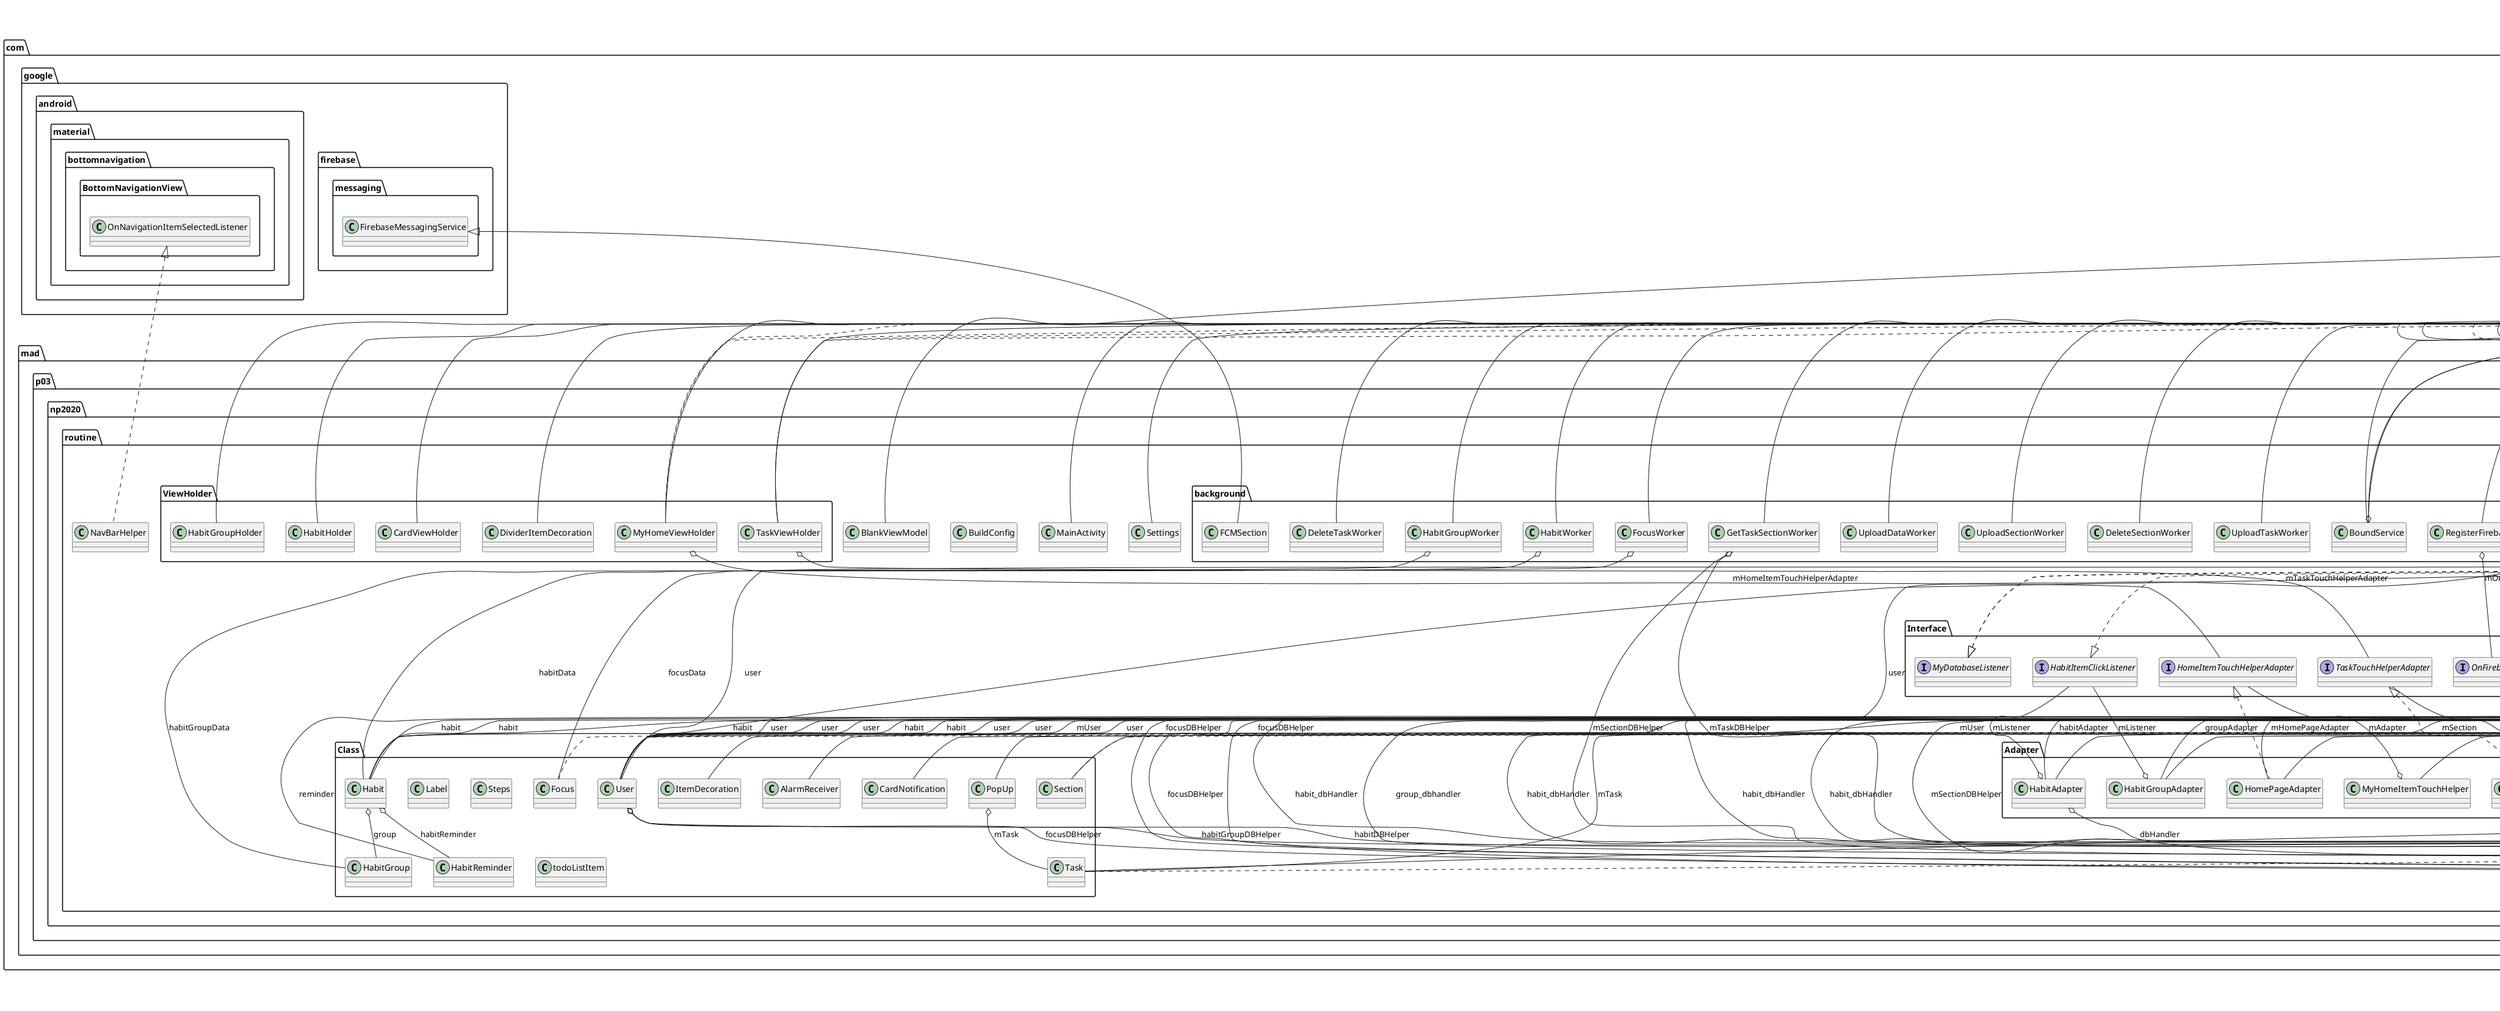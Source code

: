 @startuml

title __APP's Class Diagram__\n

  namespace com.mad.p03.np2020.routine {
    namespace Adapter {
      class com.mad.p03.np2020.routine.Adapter.CardAdapter {
      }
    }
  }
  

  namespace com.mad.p03.np2020.routine {
    namespace Adapter {
      class com.mad.p03.np2020.routine.Focus.Adapter.FocusAdapter {
      }
    }
  }
  

  namespace com.mad.p03.np2020.routine {
    namespace Adapter {
      class com.mad.p03.np2020.routine.Adapter.HabitAdapter {
      }
    }
  }
  

  namespace com.mad.p03.np2020.routine {
    namespace Adapter {
      class com.mad.p03.np2020.routine.Adapter.HabitGroupAdapter {
      }
    }
  }
  

  namespace com.mad.p03.np2020.routine {
    namespace Adapter {
      class com.mad.p03.np2020.routine.Adapter.HomePageAdapter {
      }
    }
  }
  

  namespace com.mad.p03.np2020.routine {
    namespace Adapter {
      class com.mad.p03.np2020.routine.Adapter.MyHomeItemTouchHelper {
      }
    }
  }
  

  namespace com.mad.p03.np2020.routine {
    namespace Adapter {
      class com.mad.p03.np2020.routine.Adapter.MySpinnerBackgroundAdapter {
      }
    }
  }
  

  namespace com.mad.p03.np2020.routine {
    namespace Adapter {
      class com.mad.p03.np2020.routine.Adapter.MySpinnerColorAdapter {
      }
    }
  }
  

  namespace com.mad.p03.np2020.routine {
    namespace Adapter {
      class com.mad.p03.np2020.routine.Adapter.MySpinnerIconsAdapter {
      }
    }
  }
  

  namespace com.mad.p03.np2020.routine {
    namespace Adapter {
      class com.mad.p03.np2020.routine.Adapter.MyTaskTouchHelper {
      }
    }
  }
  

  namespace com.mad.p03.np2020.routine {
    namespace Adapter {
      class com.mad.p03.np2020.routine.Adapter.TaskAdapter {
      }
    }
  }
  

  namespace com.mad.p03.np2020.routine {
    class com.mad.p03.np2020.routine.BlankViewModel {
    }
  }
  

  namespace com.mad.p03.np2020.routine {
    class com.mad.p03.np2020.routine.BuildConfig {
    }
  }
  

  namespace com.mad.p03.np2020.routine {
    class com.mad.p03.np2020.routine.CardActivity {
    }
  }
  

  namespace com.mad.p03.np2020.routine {
    namespace Class {
      class com.mad.p03.np2020.routine.Class.AlarmReceiver {
      }
    }
  }
  

  namespace com.mad.p03.np2020.routine {
    namespace Class {
      class com.mad.p03.np2020.routine.Class.CardNotification {
      }
    }
  }
  

  namespace com.mad.p03.np2020.routine {
    namespace Class {
      class com.mad.p03.np2020.routine.Class.Focus {
      }
    }
  }
  

  namespace com.mad.p03.np2020.routine {
    namespace Class {
      class com.mad.p03.np2020.routine.Class.Habit {
      }
    }
  }
  

  namespace com.mad.p03.np2020.routine {
    namespace Class {
      class com.mad.p03.np2020.routine.Class.HabitGroup {
      }
    }
  }
  

  namespace com.mad.p03.np2020.routine {
    namespace Class {
      class com.mad.p03.np2020.routine.Class.HabitReminder {
      }
    }
  }
  

  namespace com.mad.p03.np2020.routine {
    namespace Class {
      class com.mad.p03.np2020.routine.Class.ItemDecoration {
      }
    }
  }
  

  namespace com.mad.p03.np2020.routine {
    namespace Class {
      class com.mad.p03.np2020.routine.Class.Label {
      }
    }
  }
  

  namespace com.mad.p03.np2020.routine {
    namespace Class {
      class com.mad.p03.np2020.routine.Class.PopUp {
      }
    }
  }
  

  namespace com.mad.p03.np2020.routine {
    namespace Class {
      class com.mad.p03.np2020.routine.Class.Section {
      }
    }
  }
  

  namespace com.mad.p03.np2020.routine {
    namespace Class {
      class com.mad.p03.np2020.routine.Class.Steps {
      }
    }
  }
  

  namespace com.mad.p03.np2020.routine {
    namespace Class {
      class com.mad.p03.np2020.routine.Class.Task {
      }
    }
  }
  

  namespace com.mad.p03.np2020.routine {
    namespace Class {
      class com.mad.p03.np2020.routine.Class.User {
      }
    }
  }
  

  namespace com.mad.p03.np2020.routine {
    namespace Class {
      class com.mad.p03.np2020.routine.Class.todoListItem {
      }
    }
  }
  

  namespace com.mad.p03.np2020.routine {
    class com.mad.p03.np2020.routine.Focus.FocusActivity {
    }
  }
  

  namespace com.mad.p03.np2020.routine {
    namespace Fragment {
      class com.mad.p03.np2020.routine.Focus.Fragment.HistoryFragment {
      }
    }
  }
  

  namespace com.mad.p03.np2020.routine {
    namespace Fragment {
      class com.mad.p03.np2020.routine.Fragment.NotesFragment {
      }
    }
  }
  

  namespace com.mad.p03.np2020.routine {
    namespace Fragment {
      class com.mad.p03.np2020.routine.Fragment.StepsFragment {
      }
    }
  }
  

  namespace com.mad.p03.np2020.routine {
    class com.mad.p03.np2020.routine.HabitActivity {
    }
  }
  

  namespace com.mad.p03.np2020.routine {
    class com.mad.p03.np2020.routine.HabitAddActivity {
    }
  }
  

  namespace com.mad.p03.np2020.routine {
    class com.mad.p03.np2020.routine.HabitEditActivity {
    }
  }
  

  namespace com.mad.p03.np2020.routine {
    class com.mad.p03.np2020.routine.HabitGroupActivity {
    }
  }
  

  namespace com.mad.p03.np2020.routine {
    class com.mad.p03.np2020.routine.HabitReminderActivity {
    }
  }
  

  namespace com.mad.p03.np2020.routine {
    class com.mad.p03.np2020.routine.HabitViewActivity {
    }
  }
  

  namespace com.mad.p03.np2020.routine {
    class com.mad.p03.np2020.routine.Home {
    }
  }
  

  namespace com.mad.p03.np2020.routine {
    namespace Interface {
      interface com.mad.p03.np2020.routine.Interface.HomeItemTouchHelperAdapter {
      }
    }
  }
  

  namespace com.mad.p03.np2020.routine {
    namespace Interface {
      interface com.mad.p03.np2020.routine.Interface.MyDatabaseListener {
      }
    }
  }
  

  namespace com.mad.p03.np2020.routine {
    namespace Interface {
      interface com.mad.p03.np2020.routine.Interface.OnFirebaseAuth {
      }
    }
  }
  

  namespace com.mad.p03.np2020.routine {
    namespace Interface {
      interface com.mad.p03.np2020.routine.Interface.HabitItemClickListener {
      }
    }
  }
  

  namespace com.mad.p03.np2020.routine {
    namespace Interface {
      interface com.mad.p03.np2020.routine.Interface.TaskTouchHelperAdapter {
      }
    }
  }
  

  namespace com.mad.p03.np2020.routine {
    class com.mad.p03.np2020.routine.LoginActivity {
    }
  }
  

  namespace com.mad.p03.np2020.routine {
    class com.mad.p03.np2020.routine.MainActivity {
    }
  }
  

  namespace com.mad.p03.np2020.routine {
    class com.mad.p03.np2020.routine.NavBarHelper {
    }
  }
  

  namespace com.mad.p03.np2020.routine {
    class com.mad.p03.np2020.routine.RegisterActivity {
    }
  }
  

  namespace com.mad.p03.np2020.routine {
    class com.mad.p03.np2020.routine.Settings {
    }
  }
  

  namespace com.mad.p03.np2020.routine {
    class com.mad.p03.np2020.routine.TaskActivity {
    }
  }
  

  namespace com.mad.p03.np2020.routine {
    namespace ViewHolder {
      class com.mad.p03.np2020.routine.ViewHolder.CardViewHolder {
      }
    }
  }
  

  namespace com.mad.p03.np2020.routine {
    namespace ViewHolder {
      class com.mad.p03.np2020.routine.ViewHolder.DividerItemDecoration {
      }
    }
  }
  

  namespace com.mad.p03.np2020.routine {
    namespace ViewHolder {
      class com.mad.p03.np2020.routine.Focus.ViewHolder.FocusViewHolder {
      }
    }
  }
  

  namespace com.mad.p03.np2020.routine {
    namespace ViewHolder {
      class com.mad.p03.np2020.routine.ViewHolder.HabitGroupHolder {
      }
    }
  }
  

  namespace com.mad.p03.np2020.routine {
    namespace ViewHolder {
      class com.mad.p03.np2020.routine.ViewHolder.HabitHolder {
      }
    }
  }
  

  namespace com.mad.p03.np2020.routine {
    namespace ViewHolder {
      class com.mad.p03.np2020.routine.ViewHolder.MyHomeViewHolder {
      }
    }
  }
  

  namespace com.mad.p03.np2020.routine {
    namespace ViewHolder {
      class com.mad.p03.np2020.routine.ViewHolder.TaskViewHolder {
      }
    }
  }
  

  namespace com.mad.p03.np2020.routine {
    namespace background {
      class com.mad.p03.np2020.routine.background.BoundService {
      }
    }
  }
  

  namespace com.mad.p03.np2020.routine {
    namespace background {
      class com.mad.p03.np2020.routine.background.DeleteSectionWorker {
      }
    }
  }
  

  namespace com.mad.p03.np2020.routine {
    namespace background {
      class com.mad.p03.np2020.routine.background.DeleteTaskWorker {
      }
    }
  }
  

  namespace com.mad.p03.np2020.routine {
    namespace background {
      class com.mad.p03.np2020.routine.background.FCMSection {
      }
    }
  }
  

  namespace com.mad.p03.np2020.routine {
    namespace background {
      class com.mad.p03.np2020.routine.background.FocusWorker {
      }
    }
  }
  

  namespace com.mad.p03.np2020.routine {
    namespace background {
      class com.mad.p03.np2020.routine.background.GetTaskSectionWorker {
      }
    }
  }
  

  namespace com.mad.p03.np2020.routine {
    namespace background {
      class com.mad.p03.np2020.routine.background.HabitGroupWorker {
      }
    }
  }
  

  namespace com.mad.p03.np2020.routine {
    namespace background {
      class com.mad.p03.np2020.routine.background.HabitWorker {
      }
    }
  }
  

  namespace com.mad.p03.np2020.routine {
    namespace background {
      class com.mad.p03.np2020.routine.background.RegisterFirebaseUser {
      }
    }
  }
  

  namespace com.mad.p03.np2020.routine {
    namespace background {
      class com.mad.p03.np2020.routine.background.UploadDataWorker {
      }
    }
  }
  

  namespace com.mad.p03.np2020.routine {
    namespace background {
      class com.mad.p03.np2020.routine.background.UploadSectionWorker {
      }
    }
  }
  

  namespace com.mad.p03.np2020.routine {
    namespace background {
      class com.mad.p03.np2020.routine.background.UploadTaskWorker {
      }
    }
  }
  

  namespace com.mad.p03.np2020.routine {
    namespace database {
      class com.mad.p03.np2020.routine.database.DBHelper {
      }
    }
  }
  

  namespace com.mad.p03.np2020.routine {
    namespace database {
      class com.mad.p03.np2020.routine.database.FocusDBHelper {
      }
    }
  }
  

  namespace com.mad.p03.np2020.routine {
    namespace database {
      class com.mad.p03.np2020.routine.database.HabitDBHelper {
      }
    }
  }
  

  namespace com.mad.p03.np2020.routine {
    namespace database {
      class com.mad.p03.np2020.routine.database.HabitGroupDBHelper {
      }
    }
  }
  

  namespace com.mad.p03.np2020.routine {
    namespace database {
      class com.mad.p03.np2020.routine.database.SectionDBHelper {
      }
    }
  }
  

  namespace com.mad.p03.np2020.routine {
    namespace database {
      class com.mad.p03.np2020.routine.database.TaskDBHelper {
      }
    }
  }
  

  namespace com.mad.p03.np2020.routine {
    namespace database {
      class com.mad.p03.np2020.routine.database.UserDBHelper {
      }
    }
  }
  

  com.mad.p03.np2020.routine.Adapter.CardAdapter -up-|> androidx.recyclerview.widget.RecyclerView.Adapter
  com.mad.p03.np2020.routine.Focus.Adapter.FocusAdapter -up-|> androidx.recyclerview.widget.RecyclerView.Adapter
  com.mad.p03.np2020.routine.Focus.Adapter.FocusAdapter o-- com.mad.p03.np2020.routine.database.FocusDBHelper : focusDBHelper
  com.mad.p03.np2020.routine.Focus.Adapter.FocusAdapter o-- com.mad.p03.np2020.routine.Class.User : user
  com.mad.p03.np2020.routine.Adapter.HabitAdapter -up-|> androidx.recyclerview.widget.RecyclerView.Adapter
  com.mad.p03.np2020.routine.Adapter.HabitAdapter o-- com.mad.p03.np2020.routine.Class.Habit.HabitList : _habitList
  com.mad.p03.np2020.routine.Adapter.HabitAdapter o-- com.mad.p03.np2020.routine.database.HabitDBHelper : dbHandler
  com.mad.p03.np2020.routine.Adapter.HabitAdapter o-- com.mad.p03.np2020.routine.Interface.HabitItemClickListener : mListener
  com.mad.p03.np2020.routine.Adapter.HabitGroupAdapter -up-|> androidx.recyclerview.widget.RecyclerView.Adapter
  com.mad.p03.np2020.routine.Adapter.HabitGroupAdapter o-- com.mad.p03.np2020.routine.Interface.HabitItemClickListener : mListener
  com.mad.p03.np2020.routine.Adapter.HomePageAdapter .up.|> com.mad.p03.np2020.routine.Interface.HomeItemTouchHelperAdapter
  com.mad.p03.np2020.routine.Adapter.HomePageAdapter -up-|> androidx.recyclerview.widget.RecyclerView.Adapter
  com.mad.p03.np2020.routine.Adapter.MyHomeItemTouchHelper -up-|> androidx.recyclerview.widget.ItemTouchHelper.Callback
  com.mad.p03.np2020.routine.Adapter.MyHomeItemTouchHelper o-- com.mad.p03.np2020.routine.Interface.HomeItemTouchHelperAdapter : mAdapter
  com.mad.p03.np2020.routine.Adapter.MySpinnerBackgroundAdapter -up-|> android.widget.BaseAdapter
  com.mad.p03.np2020.routine.Adapter.MySpinnerColorAdapter -up-|> android.widget.BaseAdapter
  com.mad.p03.np2020.routine.Adapter.MySpinnerIconsAdapter -up-|> android.widget.BaseAdapter
  com.mad.p03.np2020.routine.Adapter.MyTaskTouchHelper -up-|> androidx.recyclerview.widget.ItemTouchHelper.Callback
  com.mad.p03.np2020.routine.Adapter.MyTaskTouchHelper o-- com.mad.p03.np2020.routine.Interface.TaskTouchHelperAdapter : mTaskTouchHelperAdapter
  com.mad.p03.np2020.routine.Adapter.TaskAdapter .up.|> com.mad.p03.np2020.routine.Interface.TaskTouchHelperAdapter
  com.mad.p03.np2020.routine.Adapter.TaskAdapter -up-|> androidx.recyclerview.widget.RecyclerView.Adapter
  com.mad.p03.np2020.routine.Adapter.TaskAdapter o-- com.mad.p03.np2020.routine.database.TaskDBHelper : mTaskDBHelper
  com.mad.p03.np2020.routine.BlankViewModel -up-|> androidx.lifecycle.ViewModel
  com.mad.p03.np2020.routine.CardActivity -up-|> androidx.appcompat.app.AppCompatActivity
  com.mad.p03.np2020.routine.CardActivity o-- com.mad.p03.np2020.routine.Class.Task : mTask
  com.mad.p03.np2020.routine.CardActivity o-- com.mad.p03.np2020.routine.database.TaskDBHelper : mTaskDBHelper
  com.mad.p03.np2020.routine.Class.AlarmReceiver -up-|> android.content.BroadcastReceiver
  com.mad.p03.np2020.routine.Class.AlarmReceiver o-- com.mad.p03.np2020.routine.Class.Habit.HabitList : habitList
  com.mad.p03.np2020.routine.Class.CardNotification -up-|> android.content.BroadcastReceiver
  com.mad.p03.np2020.routine.Class.Focus .up.|> android.os.Parcelable
  com.mad.p03.np2020.routine.Class.Habit o-- com.mad.p03.np2020.routine.Class.HabitGroup : group
  com.mad.p03.np2020.routine.Class.Habit o-- com.mad.p03.np2020.routine.Class.HabitReminder : habitReminder
  com.mad.p03.np2020.routine.Class.ItemDecoration -up-|> androidx.recyclerview.widget.RecyclerView.ItemDecoration
  com.mad.p03.np2020.routine.Class.PopUp -up-|> android.app.Activity
  com.mad.p03.np2020.routine.Class.PopUp o-- com.mad.p03.np2020.routine.Class.Task : mTask
  com.mad.p03.np2020.routine.Class.Section .up.|> java.io.Serializable
  com.mad.p03.np2020.routine.Class.Task .up.|> java.io.Serializable
  com.mad.p03.np2020.routine.Class.User .up.|> android.os.Parcelable
  com.mad.p03.np2020.routine.Class.User o-- com.mad.p03.np2020.routine.database.FocusDBHelper : focusDBHelper
  com.mad.p03.np2020.routine.Class.User o-- com.mad.p03.np2020.routine.database.HabitDBHelper : habitDBHelper
  com.mad.p03.np2020.routine.Class.User o-- com.mad.p03.np2020.routine.database.HabitGroupDBHelper : habitGroupDBHelper
  com.mad.p03.np2020.routine.Focus.FocusActivity .up.|> android.view.View.OnClickListener
  com.mad.p03.np2020.routine.Focus.FocusActivity .up.|> android.view.View.OnFocusChangeListener
  com.mad.p03.np2020.routine.Focus.FocusActivity .up.|> android.view.View.OnLongClickListener
  com.mad.p03.np2020.routine.Focus.FocusActivity .up.|> android.view.View.OnTouchListener
  com.mad.p03.np2020.routine.Focus.FocusActivity .up.|> androidx.lifecycle.LifecycleObserver
  com.mad.p03.np2020.routine.Focus.FocusActivity .up.|> com.mad.p03.np2020.routine.Focus.Fragment.HistoryFragment.OnFragmentInteractionListener
  com.mad.p03.np2020.routine.Focus.FocusActivity -up-|> androidx.appcompat.app.AppCompatActivity
  com.mad.p03.np2020.routine.Focus.FocusActivity o-- com.mad.p03.np2020.routine.background.BoundService : boundService
  com.mad.p03.np2020.routine.Focus.FocusActivity o-- com.mad.p03.np2020.routine.database.FocusDBHelper : focusDBHelper
  com.mad.p03.np2020.routine.Focus.FocusActivity o-- com.mad.p03.np2020.routine.Class.User : user
  com.mad.p03.np2020.routine.Focus.FocusActivity o-- com.mad.p03.np2020.routine.Focus.FocusActivity.ValueChangeListener : visibilityChangeListener
  com.mad.p03.np2020.routine.Focus.Fragment.HistoryFragment -up-|> androidx.fragment.app.Fragment
  com.mad.p03.np2020.routine.Focus.Fragment.HistoryFragment o-- com.mad.p03.np2020.routine.database.FocusDBHelper : focusDBHelper
  com.mad.p03.np2020.routine.Focus.Fragment.HistoryFragment o-- com.mad.p03.np2020.routine.Focus.Fragment.HistoryFragment.OnFragmentInteractionListener : mListener
  com.mad.p03.np2020.routine.Focus.Fragment.HistoryFragment o-- com.mad.p03.np2020.routine.Class.User : user
  com.mad.p03.np2020.routine.Fragment.NotesFragment -up-|> androidx.fragment.app.Fragment
  com.mad.p03.np2020.routine.Fragment.NotesFragment o-- com.mad.p03.np2020.routine.Class.Task : mTask
  com.mad.p03.np2020.routine.Fragment.StepsFragment -up-|> androidx.fragment.app.Fragment
  com.mad.p03.np2020.routine.Fragment.StepsFragment o-- com.mad.p03.np2020.routine.Adapter.CardAdapter : cardAdapter
  com.mad.p03.np2020.routine.HabitActivity .up.|> android.view.View.OnClickListener
  com.mad.p03.np2020.routine.HabitActivity .up.|> com.mad.p03.np2020.routine.Interface.HabitItemClickListener
  com.mad.p03.np2020.routine.HabitActivity -up-|> androidx.appcompat.app.AppCompatActivity
  com.mad.p03.np2020.routine.HabitActivity o-- com.mad.p03.np2020.routine.Adapter.HabitAdapter : habitAdapter
  com.mad.p03.np2020.routine.HabitActivity o-- com.mad.p03.np2020.routine.database.HabitDBHelper : habit_dbHandler
  com.mad.p03.np2020.routine.HabitActivity o-- com.mad.p03.np2020.routine.Class.User : user
  com.mad.p03.np2020.routine.HabitAddActivity -up-|> androidx.appcompat.app.AppCompatActivity
  com.mad.p03.np2020.routine.HabitAddActivity o-- com.mad.p03.np2020.routine.Class.Habit : habit
  com.mad.p03.np2020.routine.HabitAddActivity o-- com.mad.p03.np2020.routine.database.HabitDBHelper : habit_dbHandler
  com.mad.p03.np2020.routine.HabitAddActivity o-- com.mad.p03.np2020.routine.Class.User : user
  com.mad.p03.np2020.routine.HabitEditActivity -up-|> androidx.appcompat.app.AppCompatActivity
  com.mad.p03.np2020.routine.HabitEditActivity o-- com.mad.p03.np2020.routine.Class.Habit : habit
  com.mad.p03.np2020.routine.HabitEditActivity o-- com.mad.p03.np2020.routine.database.HabitDBHelper : habit_dbHandler
  com.mad.p03.np2020.routine.HabitEditActivity o-- com.mad.p03.np2020.routine.Class.User : user
  com.mad.p03.np2020.routine.HabitGroupActivity -up-|> androidx.appcompat.app.AppCompatActivity
  com.mad.p03.np2020.routine.HabitGroupActivity o-- com.mad.p03.np2020.routine.Adapter.HabitGroupAdapter : groupAdapter
  com.mad.p03.np2020.routine.HabitGroupActivity o-- com.mad.p03.np2020.routine.database.HabitGroupDBHelper : group_dbhandler
  com.mad.p03.np2020.routine.HabitGroupActivity o-- com.mad.p03.np2020.routine.Class.Habit : habit
  com.mad.p03.np2020.routine.HabitGroupActivity o-- com.mad.p03.np2020.routine.Class.User : user
  com.mad.p03.np2020.routine.HabitReminderActivity -up-|> androidx.appcompat.app.AppCompatActivity
  com.mad.p03.np2020.routine.HabitReminderActivity o-- com.mad.p03.np2020.routine.Class.Habit : habit
  com.mad.p03.np2020.routine.HabitReminderActivity o-- com.mad.p03.np2020.routine.Class.HabitReminder : reminder
  com.mad.p03.np2020.routine.HabitViewActivity -up-|> androidx.appcompat.app.AppCompatActivity
  com.mad.p03.np2020.routine.HabitViewActivity o-- com.mad.p03.np2020.routine.Class.Habit : habit
  com.mad.p03.np2020.routine.HabitViewActivity o-- com.mad.p03.np2020.routine.database.HabitDBHelper : habit_dbHandler
  com.mad.p03.np2020.routine.HabitViewActivity o-- com.mad.p03.np2020.routine.Class.User : user
  com.mad.p03.np2020.routine.Home .up.|> com.mad.p03.np2020.routine.Interface.MyDatabaseListener
  com.mad.p03.np2020.routine.Home -up-|> androidx.appcompat.app.AppCompatActivity
  com.mad.p03.np2020.routine.Home o-- com.mad.p03.np2020.routine.Adapter.HomePageAdapter : mHomePageAdapter
  com.mad.p03.np2020.routine.Home o-- com.mad.p03.np2020.routine.database.SectionDBHelper : mSectionDBHelper
  com.mad.p03.np2020.routine.Home o-- com.mad.p03.np2020.routine.Class.User : mUser
  com.mad.p03.np2020.routine.LoginActivity .up.|> android.view.View.OnClickListener
  com.mad.p03.np2020.routine.LoginActivity .up.|> android.view.View.OnFocusChangeListener
  com.mad.p03.np2020.routine.LoginActivity .up.|> android.view.View.OnKeyListener
  com.mad.p03.np2020.routine.LoginActivity -up-|> androidx.appcompat.app.AppCompatActivity
  com.mad.p03.np2020.routine.LoginActivity o-- com.mad.p03.np2020.routine.database.UserDBHelper : userDatabase
  com.mad.p03.np2020.routine.MainActivity -up-|> androidx.appcompat.app.AppCompatActivity
  com.mad.p03.np2020.routine.NavBarHelper .up.|> com.google.android.material.bottomnavigation.BottomNavigationView.OnNavigationItemSelectedListener
  com.mad.p03.np2020.routine.RegisterActivity .up.|> android.view.View.OnClickListener
  com.mad.p03.np2020.routine.RegisterActivity .up.|> android.widget.TextView.OnEditorActionListener
  com.mad.p03.np2020.routine.RegisterActivity .up.|> com.mad.p03.np2020.routine.Interface.OnFirebaseAuth
  com.mad.p03.np2020.routine.RegisterActivity -up-|> androidx.appcompat.app.AppCompatActivity
  com.mad.p03.np2020.routine.RegisterActivity o-- com.mad.p03.np2020.routine.Class.User : mUser
  com.mad.p03.np2020.routine.Settings -up-|> androidx.appcompat.app.AppCompatActivity
  com.mad.p03.np2020.routine.TaskActivity .up.|> android.widget.TextView.OnEditorActionListener
  com.mad.p03.np2020.routine.TaskActivity .up.|> com.mad.p03.np2020.routine.Interface.MyDatabaseListener
  com.mad.p03.np2020.routine.TaskActivity -up-|> androidx.appcompat.app.AppCompatActivity
  com.mad.p03.np2020.routine.TaskActivity o-- com.mad.p03.np2020.routine.Class.Section : mSection
  com.mad.p03.np2020.routine.TaskActivity o-- com.mad.p03.np2020.routine.Adapter.TaskAdapter : mTaskAdapter
  com.mad.p03.np2020.routine.ViewHolder.CardViewHolder -up-|> androidx.recyclerview.widget.RecyclerView.ViewHolder
  com.mad.p03.np2020.routine.ViewHolder.DividerItemDecoration -up-|> androidx.recyclerview.widget.RecyclerView.ItemDecoration
  com.mad.p03.np2020.routine.Focus.ViewHolder.FocusViewHolder .up.|> android.view.View.OnClickListener
  com.mad.p03.np2020.routine.Focus.ViewHolder.FocusViewHolder -up-|> androidx.recyclerview.widget.RecyclerView.ViewHolder
  com.mad.p03.np2020.routine.Focus.ViewHolder.FocusViewHolder o-- com.mad.p03.np2020.routine.Focus.Adapter.FocusAdapter : adapter
  com.mad.p03.np2020.routine.ViewHolder.HabitGroupHolder -up-|> androidx.recyclerview.widget.RecyclerView.ViewHolder
  com.mad.p03.np2020.routine.ViewHolder.HabitHolder -up-|> androidx.recyclerview.widget.RecyclerView.ViewHolder
  com.mad.p03.np2020.routine.ViewHolder.MyHomeViewHolder .up.|> android.view.GestureDetector.OnGestureListener
  com.mad.p03.np2020.routine.ViewHolder.MyHomeViewHolder .up.|> android.view.View.OnTouchListener
  com.mad.p03.np2020.routine.ViewHolder.MyHomeViewHolder -up-|> androidx.recyclerview.widget.RecyclerView.ViewHolder
  com.mad.p03.np2020.routine.ViewHolder.MyHomeViewHolder o-- com.mad.p03.np2020.routine.Interface.HomeItemTouchHelperAdapter : mHomeItemTouchHelperAdapter
  com.mad.p03.np2020.routine.ViewHolder.TaskViewHolder .up.|> android.view.GestureDetector.OnGestureListener
  com.mad.p03.np2020.routine.ViewHolder.TaskViewHolder .up.|> android.view.View.OnTouchListener
  com.mad.p03.np2020.routine.ViewHolder.TaskViewHolder -up-|> androidx.recyclerview.widget.RecyclerView.ViewHolder
  com.mad.p03.np2020.routine.ViewHolder.TaskViewHolder o-- com.mad.p03.np2020.routine.Interface.TaskTouchHelperAdapter : mTaskTouchHelperAdapter
  com.mad.p03.np2020.routine.background.BoundService -up-|> android.app.Service
  com.mad.p03.np2020.routine.background.BoundService o-- com.mad.p03.np2020.routine.Focus.FocusActivity : mContext
  com.mad.p03.np2020.routine.background.DeleteSectionWorker -up-|> androidx.work.Worker
  com.mad.p03.np2020.routine.background.DeleteTaskWorker -up-|> androidx.work.Worker
  com.mad.p03.np2020.routine.background.FCMSection -up-|> com.google.firebase.messaging.FirebaseMessagingService
  com.mad.p03.np2020.routine.background.FocusWorker -up-|> androidx.work.Worker
  com.mad.p03.np2020.routine.background.FocusWorker o-- com.mad.p03.np2020.routine.Class.Focus : focusData
  com.mad.p03.np2020.routine.background.GetTaskSectionWorker -up-|> androidx.work.Worker
  com.mad.p03.np2020.routine.background.GetTaskSectionWorker o-- com.mad.p03.np2020.routine.database.SectionDBHelper : mSectionDBHelper
  com.mad.p03.np2020.routine.background.GetTaskSectionWorker o-- com.mad.p03.np2020.routine.database.TaskDBHelper : mTaskDBHelper
  com.mad.p03.np2020.routine.background.HabitGroupWorker -up-|> androidx.work.Worker
  com.mad.p03.np2020.routine.background.HabitGroupWorker o-- com.mad.p03.np2020.routine.Class.HabitGroup : habitGroupData
  com.mad.p03.np2020.routine.background.HabitWorker -up-|> androidx.work.Worker
  com.mad.p03.np2020.routine.background.HabitWorker o-- com.mad.p03.np2020.routine.Class.Habit : habitData
  com.mad.p03.np2020.routine.background.RegisterFirebaseUser -up-|> android.os.AsyncTask
  com.mad.p03.np2020.routine.background.RegisterFirebaseUser o-- com.mad.p03.np2020.routine.Interface.OnFirebaseAuth : mOnFirebaseAuth
  com.mad.p03.np2020.routine.background.UploadDataWorker -up-|> androidx.work.Worker
  com.mad.p03.np2020.routine.background.UploadSectionWorker -up-|> androidx.work.Worker
  com.mad.p03.np2020.routine.background.UploadTaskWorker -up-|> androidx.work.Worker
  com.mad.p03.np2020.routine.database.DBHelper -up-|> android.database.sqlite.SQLiteOpenHelper
  com.mad.p03.np2020.routine.database.FocusDBHelper .up.|> android.os.Parcelable
  com.mad.p03.np2020.routine.database.FocusDBHelper -up-|> com.mad.p03.np2020.routine.database.DBHelper
  com.mad.p03.np2020.routine.database.HabitDBHelper -up-|> com.mad.p03.np2020.routine.database.DBHelper
  com.mad.p03.np2020.routine.database.HabitGroupDBHelper -up-|> com.mad.p03.np2020.routine.database.DBHelper
  com.mad.p03.np2020.routine.database.SectionDBHelper -up-|> com.mad.p03.np2020.routine.database.DBHelper
  com.mad.p03.np2020.routine.database.TaskDBHelper -up-|> com.mad.p03.np2020.routine.database.DBHelper
  com.mad.p03.np2020.routine.database.UserDBHelper -up-|> com.mad.p03.np2020.routine.database.DBHelper


right footer


PlantUML diagram generated by SketchIt! (https://bitbucket.org/pmesmeur/sketch.it)
For more information about this tool, please contact philippe.mesmeur@gmail.com
endfooter

@enduml
